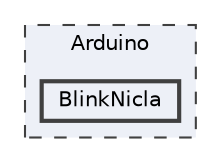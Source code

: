 digraph "Arduino/BlinkNicla"
{
 // LATEX_PDF_SIZE
  bgcolor="transparent";
  edge [fontname=Helvetica,fontsize=10,labelfontname=Helvetica,labelfontsize=10];
  node [fontname=Helvetica,fontsize=10,shape=box,height=0.2,width=0.4];
  compound=true
  subgraph clusterdir_a991eec27578c865874ede3d8ec657c2 {
    graph [ bgcolor="#edf0f7", pencolor="grey25", label="Arduino", fontname=Helvetica,fontsize=10 style="filled,dashed", URL="dir_a991eec27578c865874ede3d8ec657c2.html",tooltip=""]
  dir_4943782f7f84e4ac0e2ad3cc0bd84220 [label="BlinkNicla", fillcolor="#edf0f7", color="grey25", style="filled,bold", URL="dir_4943782f7f84e4ac0e2ad3cc0bd84220.html",tooltip=""];
  }
}
